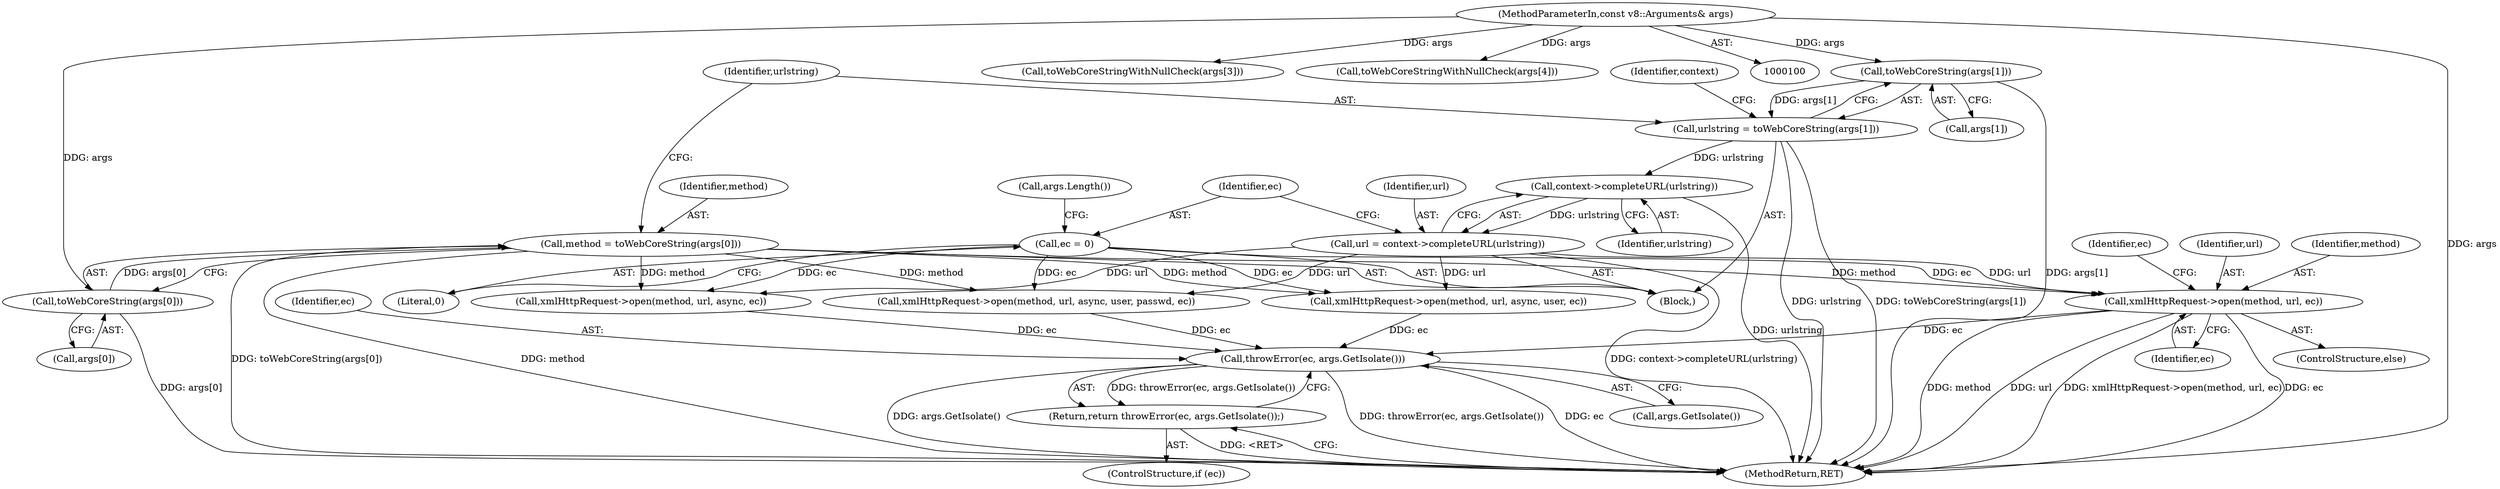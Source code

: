 digraph "0_Chrome_e9372a1bfd3588a80fcf49aa07321f0971dd6091_69@API" {
"1000209" [label="(Call,xmlHttpRequest->open(method, url, ec))"];
"1000118" [label="(Call,method = toWebCoreString(args[0]))"];
"1000120" [label="(Call,toWebCoreString(args[0]))"];
"1000101" [label="(MethodParameterIn,const v8::Arguments& args)"];
"1000141" [label="(Call,url = context->completeURL(urlstring))"];
"1000143" [label="(Call,context->completeURL(urlstring))"];
"1000125" [label="(Call,urlstring = toWebCoreString(args[1]))"];
"1000127" [label="(Call,toWebCoreString(args[1]))"];
"1000146" [label="(Call,ec = 0)"];
"1000216" [label="(Call,throwError(ec, args.GetIsolate()))"];
"1000215" [label="(Return,return throwError(ec, args.GetIsolate());)"];
"1000217" [label="(Identifier,ec)"];
"1000119" [label="(Identifier,method)"];
"1000128" [label="(Call,args[1])"];
"1000146" [label="(Call,ec = 0)"];
"1000215" [label="(Return,return throwError(ec, args.GetIsolate());)"];
"1000142" [label="(Identifier,url)"];
"1000127" [label="(Call,toWebCoreString(args[1]))"];
"1000213" [label="(ControlStructure,if (ec))"];
"1000169" [label="(Call,toWebCoreStringWithNullCheck(args[3]))"];
"1000214" [label="(Identifier,ec)"];
"1000211" [label="(Identifier,url)"];
"1000216" [label="(Call,throwError(ec, args.GetIsolate()))"];
"1000209" [label="(Call,xmlHttpRequest->open(method, url, ec))"];
"1000203" [label="(Call,xmlHttpRequest->open(method, url, async, ec))"];
"1000125" [label="(Call,urlstring = toWebCoreString(args[1]))"];
"1000148" [label="(Literal,0)"];
"1000143" [label="(Call,context->completeURL(urlstring))"];
"1000188" [label="(Call,xmlHttpRequest->open(method, url, async, user, passwd, ec))"];
"1000196" [label="(Call,xmlHttpRequest->open(method, url, async, user, ec))"];
"1000210" [label="(Identifier,method)"];
"1000121" [label="(Call,args[0])"];
"1000133" [label="(Identifier,context)"];
"1000102" [label="(Block,)"];
"1000184" [label="(Call,toWebCoreStringWithNullCheck(args[4]))"];
"1000141" [label="(Call,url = context->completeURL(urlstring))"];
"1000208" [label="(ControlStructure,else)"];
"1000147" [label="(Identifier,ec)"];
"1000151" [label="(Call,args.Length())"];
"1000126" [label="(Identifier,urlstring)"];
"1000218" [label="(Call,args.GetIsolate())"];
"1000101" [label="(MethodParameterIn,const v8::Arguments& args)"];
"1000212" [label="(Identifier,ec)"];
"1000221" [label="(MethodReturn,RET)"];
"1000120" [label="(Call,toWebCoreString(args[0]))"];
"1000118" [label="(Call,method = toWebCoreString(args[0]))"];
"1000144" [label="(Identifier,urlstring)"];
"1000209" -> "1000208"  [label="AST: "];
"1000209" -> "1000212"  [label="CFG: "];
"1000210" -> "1000209"  [label="AST: "];
"1000211" -> "1000209"  [label="AST: "];
"1000212" -> "1000209"  [label="AST: "];
"1000214" -> "1000209"  [label="CFG: "];
"1000209" -> "1000221"  [label="DDG: xmlHttpRequest->open(method, url, ec)"];
"1000209" -> "1000221"  [label="DDG: ec"];
"1000209" -> "1000221"  [label="DDG: method"];
"1000209" -> "1000221"  [label="DDG: url"];
"1000118" -> "1000209"  [label="DDG: method"];
"1000141" -> "1000209"  [label="DDG: url"];
"1000146" -> "1000209"  [label="DDG: ec"];
"1000209" -> "1000216"  [label="DDG: ec"];
"1000118" -> "1000102"  [label="AST: "];
"1000118" -> "1000120"  [label="CFG: "];
"1000119" -> "1000118"  [label="AST: "];
"1000120" -> "1000118"  [label="AST: "];
"1000126" -> "1000118"  [label="CFG: "];
"1000118" -> "1000221"  [label="DDG: toWebCoreString(args[0])"];
"1000118" -> "1000221"  [label="DDG: method"];
"1000120" -> "1000118"  [label="DDG: args[0]"];
"1000118" -> "1000188"  [label="DDG: method"];
"1000118" -> "1000196"  [label="DDG: method"];
"1000118" -> "1000203"  [label="DDG: method"];
"1000120" -> "1000121"  [label="CFG: "];
"1000121" -> "1000120"  [label="AST: "];
"1000120" -> "1000221"  [label="DDG: args[0]"];
"1000101" -> "1000120"  [label="DDG: args"];
"1000101" -> "1000100"  [label="AST: "];
"1000101" -> "1000221"  [label="DDG: args"];
"1000101" -> "1000127"  [label="DDG: args"];
"1000101" -> "1000169"  [label="DDG: args"];
"1000101" -> "1000184"  [label="DDG: args"];
"1000141" -> "1000102"  [label="AST: "];
"1000141" -> "1000143"  [label="CFG: "];
"1000142" -> "1000141"  [label="AST: "];
"1000143" -> "1000141"  [label="AST: "];
"1000147" -> "1000141"  [label="CFG: "];
"1000141" -> "1000221"  [label="DDG: context->completeURL(urlstring)"];
"1000143" -> "1000141"  [label="DDG: urlstring"];
"1000141" -> "1000188"  [label="DDG: url"];
"1000141" -> "1000196"  [label="DDG: url"];
"1000141" -> "1000203"  [label="DDG: url"];
"1000143" -> "1000144"  [label="CFG: "];
"1000144" -> "1000143"  [label="AST: "];
"1000143" -> "1000221"  [label="DDG: urlstring"];
"1000125" -> "1000143"  [label="DDG: urlstring"];
"1000125" -> "1000102"  [label="AST: "];
"1000125" -> "1000127"  [label="CFG: "];
"1000126" -> "1000125"  [label="AST: "];
"1000127" -> "1000125"  [label="AST: "];
"1000133" -> "1000125"  [label="CFG: "];
"1000125" -> "1000221"  [label="DDG: urlstring"];
"1000125" -> "1000221"  [label="DDG: toWebCoreString(args[1])"];
"1000127" -> "1000125"  [label="DDG: args[1]"];
"1000127" -> "1000128"  [label="CFG: "];
"1000128" -> "1000127"  [label="AST: "];
"1000127" -> "1000221"  [label="DDG: args[1]"];
"1000146" -> "1000102"  [label="AST: "];
"1000146" -> "1000148"  [label="CFG: "];
"1000147" -> "1000146"  [label="AST: "];
"1000148" -> "1000146"  [label="AST: "];
"1000151" -> "1000146"  [label="CFG: "];
"1000146" -> "1000188"  [label="DDG: ec"];
"1000146" -> "1000196"  [label="DDG: ec"];
"1000146" -> "1000203"  [label="DDG: ec"];
"1000216" -> "1000215"  [label="AST: "];
"1000216" -> "1000218"  [label="CFG: "];
"1000217" -> "1000216"  [label="AST: "];
"1000218" -> "1000216"  [label="AST: "];
"1000215" -> "1000216"  [label="CFG: "];
"1000216" -> "1000221"  [label="DDG: throwError(ec, args.GetIsolate())"];
"1000216" -> "1000221"  [label="DDG: ec"];
"1000216" -> "1000221"  [label="DDG: args.GetIsolate()"];
"1000216" -> "1000215"  [label="DDG: throwError(ec, args.GetIsolate())"];
"1000203" -> "1000216"  [label="DDG: ec"];
"1000188" -> "1000216"  [label="DDG: ec"];
"1000196" -> "1000216"  [label="DDG: ec"];
"1000215" -> "1000213"  [label="AST: "];
"1000221" -> "1000215"  [label="CFG: "];
"1000215" -> "1000221"  [label="DDG: <RET>"];
}
